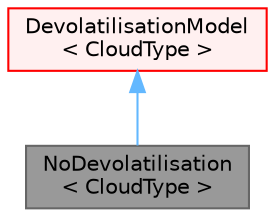 digraph "NoDevolatilisation&lt; CloudType &gt;"
{
 // LATEX_PDF_SIZE
  bgcolor="transparent";
  edge [fontname=Helvetica,fontsize=10,labelfontname=Helvetica,labelfontsize=10];
  node [fontname=Helvetica,fontsize=10,shape=box,height=0.2,width=0.4];
  Node1 [id="Node000001",label="NoDevolatilisation\l\< CloudType \>",height=0.2,width=0.4,color="gray40", fillcolor="grey60", style="filled", fontcolor="black",tooltip="Dummy devolatilisation model for 'none'."];
  Node2 -> Node1 [id="edge1_Node000001_Node000002",dir="back",color="steelblue1",style="solid",tooltip=" "];
  Node2 [id="Node000002",label="DevolatilisationModel\l\< CloudType \>",height=0.2,width=0.4,color="red", fillcolor="#FFF0F0", style="filled",URL="$classFoam_1_1DevolatilisationModel.html",tooltip="Templated devolatilisation model class."];
}
